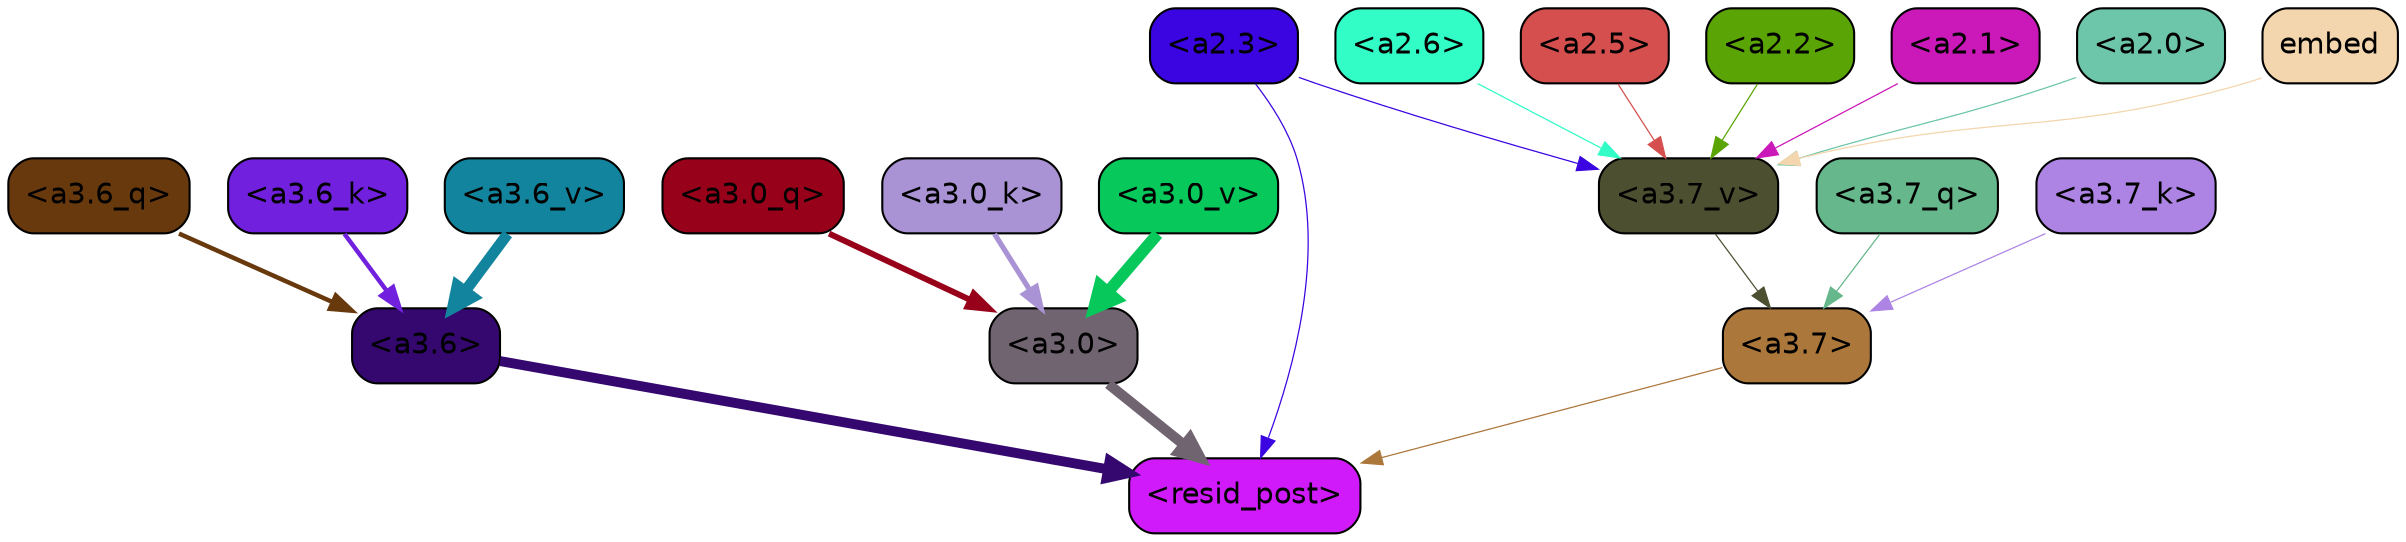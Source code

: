 strict digraph "" {
	graph [bgcolor=transparent,
		layout=dot,
		overlap=false,
		splines=true
	];
	"<a3.7>"	[color=black,
		fillcolor="#ac773b",
		fontname=Helvetica,
		shape=box,
		style="filled, rounded"];
	"<resid_post>"	[color=black,
		fillcolor="#d01afa",
		fontname=Helvetica,
		shape=box,
		style="filled, rounded"];
	"<a3.7>" -> "<resid_post>"	[color="#ac773b",
		penwidth=0.6];
	"<a3.6>"	[color=black,
		fillcolor="#34086f",
		fontname=Helvetica,
		shape=box,
		style="filled, rounded"];
	"<a3.6>" -> "<resid_post>"	[color="#34086f",
		penwidth=4.7534414529800415];
	"<a3.0>"	[color=black,
		fillcolor="#716471",
		fontname=Helvetica,
		shape=box,
		style="filled, rounded"];
	"<a3.0>" -> "<resid_post>"	[color="#716471",
		penwidth=4.898576855659485];
	"<a2.3>"	[color=black,
		fillcolor="#3a05e0",
		fontname=Helvetica,
		shape=box,
		style="filled, rounded"];
	"<a2.3>" -> "<resid_post>"	[color="#3a05e0",
		penwidth=0.6];
	"<a3.7_v>"	[color=black,
		fillcolor="#4c5031",
		fontname=Helvetica,
		shape=box,
		style="filled, rounded"];
	"<a2.3>" -> "<a3.7_v>"	[color="#3a05e0",
		penwidth=0.6];
	"<a3.7_q>"	[color=black,
		fillcolor="#66b78b",
		fontname=Helvetica,
		shape=box,
		style="filled, rounded"];
	"<a3.7_q>" -> "<a3.7>"	[color="#66b78b",
		penwidth=0.6];
	"<a3.6_q>"	[color=black,
		fillcolor="#69390e",
		fontname=Helvetica,
		shape=box,
		style="filled, rounded"];
	"<a3.6_q>" -> "<a3.6>"	[color="#69390e",
		penwidth=2.160832464694977];
	"<a3.0_q>"	[color=black,
		fillcolor="#98011a",
		fontname=Helvetica,
		shape=box,
		style="filled, rounded"];
	"<a3.0_q>" -> "<a3.0>"	[color="#98011a",
		penwidth=2.870753765106201];
	"<a3.7_k>"	[color=black,
		fillcolor="#ad84e4",
		fontname=Helvetica,
		shape=box,
		style="filled, rounded"];
	"<a3.7_k>" -> "<a3.7>"	[color="#ad84e4",
		penwidth=0.6];
	"<a3.6_k>"	[color=black,
		fillcolor="#7120dd",
		fontname=Helvetica,
		shape=box,
		style="filled, rounded"];
	"<a3.6_k>" -> "<a3.6>"	[color="#7120dd",
		penwidth=2.13908451795578];
	"<a3.0_k>"	[color=black,
		fillcolor="#aa93d5",
		fontname=Helvetica,
		shape=box,
		style="filled, rounded"];
	"<a3.0_k>" -> "<a3.0>"	[color="#aa93d5",
		penwidth=2.520303964614868];
	"<a3.7_v>" -> "<a3.7>"	[color="#4c5031",
		penwidth=0.6];
	"<a3.6_v>"	[color=black,
		fillcolor="#13849e",
		fontname=Helvetica,
		shape=box,
		style="filled, rounded"];
	"<a3.6_v>" -> "<a3.6>"	[color="#13849e",
		penwidth=5.297133803367615];
	"<a3.0_v>"	[color=black,
		fillcolor="#07c85b",
		fontname=Helvetica,
		shape=box,
		style="filled, rounded"];
	"<a3.0_v>" -> "<a3.0>"	[color="#07c85b",
		penwidth=5.680712580680847];
	"<a2.6>"	[color=black,
		fillcolor="#32fdc7",
		fontname=Helvetica,
		shape=box,
		style="filled, rounded"];
	"<a2.6>" -> "<a3.7_v>"	[color="#32fdc7",
		penwidth=0.6];
	"<a2.5>"	[color=black,
		fillcolor="#d54f4f",
		fontname=Helvetica,
		shape=box,
		style="filled, rounded"];
	"<a2.5>" -> "<a3.7_v>"	[color="#d54f4f",
		penwidth=0.6];
	"<a2.2>"	[color=black,
		fillcolor="#5aa505",
		fontname=Helvetica,
		shape=box,
		style="filled, rounded"];
	"<a2.2>" -> "<a3.7_v>"	[color="#5aa505",
		penwidth=0.6];
	"<a2.1>"	[color=black,
		fillcolor="#cb18b8",
		fontname=Helvetica,
		shape=box,
		style="filled, rounded"];
	"<a2.1>" -> "<a3.7_v>"	[color="#cb18b8",
		penwidth=0.6];
	"<a2.0>"	[color=black,
		fillcolor="#6dc6a9",
		fontname=Helvetica,
		shape=box,
		style="filled, rounded"];
	"<a2.0>" -> "<a3.7_v>"	[color="#6dc6a9",
		penwidth=0.6];
	embed	[color=black,
		fillcolor="#f4d6ae",
		fontname=Helvetica,
		shape=box,
		style="filled, rounded"];
	embed -> "<a3.7_v>"	[color="#f4d6ae",
		penwidth=0.6];
}
